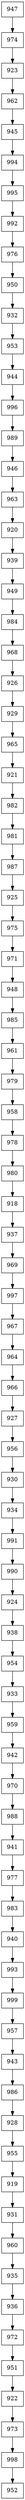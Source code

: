 digraph G {
  node [shape=record];
  node0 [label="{947}"];
  node0 -> node1;
  node1 [label="{974}"];
  node1 -> node2;
  node2 [label="{923}"];
  node2 -> node3;
  node3 [label="{962}"];
  node3 -> node4;
  node4 [label="{945}"];
  node4 -> node5;
  node5 [label="{994}"];
  node5 -> node6;
  node6 [label="{995}"];
  node6 -> node7;
  node7 [label="{992}"];
  node7 -> node8;
  node8 [label="{976}"];
  node8 -> node9;
  node9 [label="{950}"];
  node9 -> node10;
  node10 [label="{932}"];
  node10 -> node11;
  node11 [label="{953}"];
  node11 -> node12;
  node12 [label="{944}"];
  node12 -> node13;
  node13 [label="{996}"];
  node13 -> node14;
  node14 [label="{989}"];
  node14 -> node15;
  node15 [label="{946}"];
  node15 -> node16;
  node16 [label="{963}"];
  node16 -> node17;
  node17 [label="{920}"];
  node17 -> node18;
  node18 [label="{939}"];
  node18 -> node19;
  node19 [label="{949}"];
  node19 -> node20;
  node20 [label="{984}"];
  node20 -> node21;
  node21 [label="{968}"];
  node21 -> node22;
  node22 [label="{926}"];
  node22 -> node23;
  node23 [label="{929}"];
  node23 -> node24;
  node24 [label="{965}"];
  node24 -> node25;
  node25 [label="{921}"];
  node25 -> node26;
  node26 [label="{982}"];
  node26 -> node27;
  node27 [label="{981}"];
  node27 -> node28;
  node28 [label="{987}"];
  node28 -> node29;
  node29 [label="{925}"];
  node29 -> node30;
  node30 [label="{975}"];
  node30 -> node31;
  node31 [label="{971}"];
  node31 -> node32;
  node32 [label="{948}"];
  node32 -> node33;
  node33 [label="{985}"];
  node33 -> node34;
  node34 [label="{961}"];
  node34 -> node35;
  node35 [label="{979}"];
  node35 -> node36;
  node36 [label="{958}"];
  node36 -> node37;
  node37 [label="{978}"];
  node37 -> node38;
  node38 [label="{980}"];
  node38 -> node39;
  node39 [label="{918}"];
  node39 -> node40;
  node40 [label="{937}"];
  node40 -> node41;
  node41 [label="{969}"];
  node41 -> node42;
  node42 [label="{997}"];
  node42 -> node43;
  node43 [label="{967}"];
  node43 -> node44;
  node44 [label="{964}"];
  node44 -> node45;
  node45 [label="{966}"];
  node45 -> node46;
  node46 [label="{927}"];
  node46 -> node47;
  node47 [label="{956}"];
  node47 -> node48;
  node48 [label="{930}"];
  node48 -> node49;
  node49 [label="{934}"];
  node49 -> node50;
  node50 [label="{991}"];
  node50 -> node51;
  node51 [label="{990}"];
  node51 -> node52;
  node52 [label="{924}"];
  node52 -> node53;
  node53 [label="{938}"];
  node53 -> node54;
  node54 [label="{954}"];
  node54 -> node55;
  node55 [label="{933}"];
  node55 -> node56;
  node56 [label="{959}"];
  node56 -> node57;
  node57 [label="{942}"];
  node57 -> node58;
  node58 [label="{970}"];
  node58 -> node59;
  node59 [label="{988}"];
  node59 -> node60;
  node60 [label="{941}"];
  node60 -> node61;
  node61 [label="{977}"];
  node61 -> node62;
  node62 [label="{983}"];
  node62 -> node63;
  node63 [label="{940}"];
  node63 -> node64;
  node64 [label="{993}"];
  node64 -> node65;
  node65 [label="{999}"];
  node65 -> node66;
  node66 [label="{957}"];
  node66 -> node67;
  node67 [label="{943}"];
  node67 -> node68;
  node68 [label="{986}"];
  node68 -> node69;
  node69 [label="{928}"];
  node69 -> node70;
  node70 [label="{955}"];
  node70 -> node71;
  node71 [label="{919}"];
  node71 -> node72;
  node72 [label="{931}"];
  node72 -> node73;
  node73 [label="{960}"];
  node73 -> node74;
  node74 [label="{935}"];
  node74 -> node75;
  node75 [label="{936}"];
  node75 -> node76;
  node76 [label="{972}"];
  node76 -> node77;
  node77 [label="{951}"];
  node77 -> node78;
  node78 [label="{922}"];
  node78 -> node79;
  node79 [label="{973}"];
  node79 -> node80;
  node80 [label="{998}"];
  node80 -> node81;
  node81 [label="{952}"];
}
